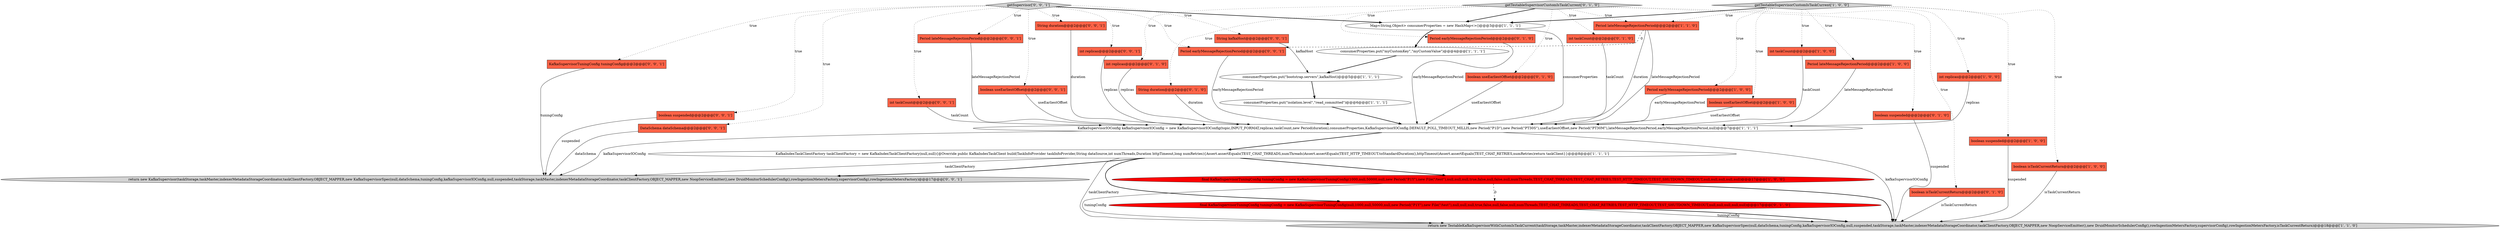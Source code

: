 digraph {
20 [style = filled, label = "int taskCount@@@2@@@['0', '1', '0']", fillcolor = tomato, shape = box image = "AAA0AAABBB2BBB"];
29 [style = filled, label = "boolean useEarliestOffset@@@2@@@['0', '0', '1']", fillcolor = tomato, shape = box image = "AAA0AAABBB3BBB"];
0 [style = filled, label = "boolean suspended@@@2@@@['1', '0', '0']", fillcolor = tomato, shape = box image = "AAA0AAABBB1BBB"];
37 [style = filled, label = "Period earlyMessageRejectionPeriod@@@2@@@['0', '0', '1']", fillcolor = tomato, shape = box image = "AAA0AAABBB3BBB"];
22 [style = filled, label = "Period earlyMessageRejectionPeriod@@@2@@@['0', '1', '0']", fillcolor = tomato, shape = box image = "AAA0AAABBB2BBB"];
10 [style = filled, label = "boolean isTaskCurrentReturn@@@2@@@['1', '0', '0']", fillcolor = tomato, shape = box image = "AAA0AAABBB1BBB"];
3 [style = filled, label = "consumerProperties.put(\"myCustomKey\",\"myCustomValue\")@@@4@@@['1', '1', '1']", fillcolor = white, shape = ellipse image = "AAA0AAABBB1BBB"];
36 [style = filled, label = "int taskCount@@@2@@@['0', '0', '1']", fillcolor = tomato, shape = box image = "AAA0AAABBB3BBB"];
31 [style = filled, label = "Period lateMessageRejectionPeriod@@@2@@@['0', '0', '1']", fillcolor = tomato, shape = box image = "AAA0AAABBB3BBB"];
4 [style = filled, label = "int replicas@@@2@@@['1', '0', '0']", fillcolor = tomato, shape = box image = "AAA0AAABBB1BBB"];
15 [style = filled, label = "Period lateMessageRejectionPeriod@@@2@@@['1', '1', '0']", fillcolor = tomato, shape = box image = "AAA0AAABBB1BBB"];
9 [style = filled, label = "Period earlyMessageRejectionPeriod@@@2@@@['1', '0', '0']", fillcolor = tomato, shape = box image = "AAA0AAABBB1BBB"];
23 [style = filled, label = "getTestableSupervisorCustomIsTaskCurrent['0', '1', '0']", fillcolor = lightgray, shape = diamond image = "AAA0AAABBB2BBB"];
27 [style = filled, label = "getSupervisor['0', '0', '1']", fillcolor = lightgray, shape = diamond image = "AAA0AAABBB3BBB"];
30 [style = filled, label = "int replicas@@@2@@@['0', '0', '1']", fillcolor = tomato, shape = box image = "AAA0AAABBB3BBB"];
19 [style = filled, label = "int replicas@@@2@@@['0', '1', '0']", fillcolor = tomato, shape = box image = "AAA0AAABBB2BBB"];
26 [style = filled, label = "KafkaSupervisorTuningConfig tuningConfig@@@2@@@['0', '0', '1']", fillcolor = tomato, shape = box image = "AAA0AAABBB3BBB"];
34 [style = filled, label = "return new KafkaSupervisor(taskStorage,taskMaster,indexerMetadataStorageCoordinator,taskClientFactory,OBJECT_MAPPER,new KafkaSupervisorSpec(null,dataSchema,tuningConfig,kafkaSupervisorIOConfig,null,suspended,taskStorage,taskMaster,indexerMetadataStorageCoordinator,taskClientFactory,OBJECT_MAPPER,new NoopServiceEmitter(),new DruidMonitorSchedulerConfig(),rowIngestionMetersFactory,supervisorConfig),rowIngestionMetersFactory)@@@17@@@['0', '0', '1']", fillcolor = lightgray, shape = ellipse image = "AAA0AAABBB3BBB"];
7 [style = filled, label = "final KafkaSupervisorTuningConfig tuningConfig = new KafkaSupervisorTuningConfig(1000,null,50000,null,new Period(\"P1Y\"),new File(\"/test\"),null,null,null,true,false,null,false,null,numThreads,TEST_CHAT_THREADS,TEST_CHAT_RETRIES,TEST_HTTP_TIMEOUT,TEST_SHUTDOWN_TIMEOUT,null,null,null,null,null)@@@17@@@['1', '0', '0']", fillcolor = red, shape = ellipse image = "AAA1AAABBB1BBB"];
18 [style = filled, label = "boolean suspended@@@2@@@['0', '1', '0']", fillcolor = tomato, shape = box image = "AAA0AAABBB2BBB"];
13 [style = filled, label = "Map<String,Object> consumerProperties = new HashMap<>()@@@3@@@['1', '1', '1']", fillcolor = white, shape = ellipse image = "AAA0AAABBB1BBB"];
33 [style = filled, label = "boolean suspended@@@2@@@['0', '0', '1']", fillcolor = tomato, shape = box image = "AAA0AAABBB3BBB"];
14 [style = filled, label = "consumerProperties.put(\"isolation.level\",\"read_committed\")@@@6@@@['1', '1', '1']", fillcolor = white, shape = ellipse image = "AAA0AAABBB1BBB"];
35 [style = filled, label = "DataSchema dataSchema@@@2@@@['0', '0', '1']", fillcolor = tomato, shape = box image = "AAA0AAABBB3BBB"];
16 [style = filled, label = "getTestableSupervisorCustomIsTaskCurrent['1', '0', '0']", fillcolor = lightgray, shape = diamond image = "AAA0AAABBB1BBB"];
17 [style = filled, label = "boolean isTaskCurrentReturn@@@2@@@['0', '1', '0']", fillcolor = tomato, shape = box image = "AAA0AAABBB2BBB"];
6 [style = filled, label = "boolean useEarliestOffset@@@2@@@['1', '0', '0']", fillcolor = tomato, shape = box image = "AAA0AAABBB1BBB"];
25 [style = filled, label = "boolean useEarliestOffset@@@2@@@['0', '1', '0']", fillcolor = tomato, shape = box image = "AAA0AAABBB2BBB"];
11 [style = filled, label = "int taskCount@@@2@@@['1', '0', '0']", fillcolor = tomato, shape = box image = "AAA0AAABBB1BBB"];
1 [style = filled, label = "consumerProperties.put(\"bootstrap.servers\",kafkaHost)@@@5@@@['1', '1', '1']", fillcolor = white, shape = ellipse image = "AAA0AAABBB1BBB"];
32 [style = filled, label = "String duration@@@2@@@['0', '0', '1']", fillcolor = tomato, shape = box image = "AAA0AAABBB3BBB"];
8 [style = filled, label = "Period lateMessageRejectionPeriod@@@2@@@['1', '0', '0']", fillcolor = tomato, shape = box image = "AAA0AAABBB1BBB"];
5 [style = filled, label = "return new TestableKafkaSupervisorWithCustomIsTaskCurrent(taskStorage,taskMaster,indexerMetadataStorageCoordinator,taskClientFactory,OBJECT_MAPPER,new KafkaSupervisorSpec(null,dataSchema,tuningConfig,kafkaSupervisorIOConfig,null,suspended,taskStorage,taskMaster,indexerMetadataStorageCoordinator,taskClientFactory,OBJECT_MAPPER,new NoopServiceEmitter(),new DruidMonitorSchedulerConfig(),rowIngestionMetersFactory,supervisorConfig),rowIngestionMetersFactory,isTaskCurrentReturn)@@@18@@@['1', '1', '0']", fillcolor = lightgray, shape = ellipse image = "AAA0AAABBB1BBB"];
12 [style = filled, label = "KafkaSupervisorIOConfig kafkaSupervisorIOConfig = new KafkaSupervisorIOConfig(topic,INPUT_FORMAT,replicas,taskCount,new Period(duration),consumerProperties,KafkaSupervisorIOConfig.DEFAULT_POLL_TIMEOUT_MILLIS,new Period(\"P1D\"),new Period(\"PT30S\"),useEarliestOffset,new Period(\"PT30M\"),lateMessageRejectionPeriod,earlyMessageRejectionPeriod,null)@@@7@@@['1', '1', '1']", fillcolor = white, shape = ellipse image = "AAA0AAABBB1BBB"];
24 [style = filled, label = "final KafkaSupervisorTuningConfig tuningConfig = new KafkaSupervisorTuningConfig(null,1000,null,50000,null,new Period(\"P1Y\"),new File(\"/test\"),null,null,null,true,false,null,false,null,numThreads,TEST_CHAT_THREADS,TEST_CHAT_RETRIES,TEST_HTTP_TIMEOUT,TEST_SHUTDOWN_TIMEOUT,null,null,null,null,null)@@@17@@@['0', '1', '0']", fillcolor = red, shape = ellipse image = "AAA1AAABBB2BBB"];
28 [style = filled, label = "String kafkaHost@@@2@@@['0', '0', '1']", fillcolor = tomato, shape = box image = "AAA0AAABBB3BBB"];
2 [style = filled, label = "KafkaIndexTaskClientFactory taskClientFactory = new KafkaIndexTaskClientFactory(null,null){@Override public KafkaIndexTaskClient build(TaskInfoProvider taskInfoProvider,String dataSource,int numThreads,Duration httpTimeout,long numRetries){Assert.assertEquals(TEST_CHAT_THREADS,numThreads)Assert.assertEquals(TEST_HTTP_TIMEOUT.toStandardDuration(),httpTimeout)Assert.assertEquals(TEST_CHAT_RETRIES,numRetries)return taskClient}}@@@8@@@['1', '1', '1']", fillcolor = white, shape = ellipse image = "AAA0AAABBB1BBB"];
21 [style = filled, label = "String duration@@@2@@@['0', '1', '0']", fillcolor = tomato, shape = box image = "AAA0AAABBB2BBB"];
27->13 [style = bold, label=""];
24->5 [style = solid, label="tuningConfig"];
16->8 [style = dotted, label="true"];
16->13 [style = bold, label=""];
16->9 [style = dotted, label="true"];
27->32 [style = dotted, label="true"];
30->12 [style = solid, label="replicas"];
3->1 [style = bold, label=""];
23->22 [style = dotted, label="true"];
11->12 [style = solid, label="taskCount"];
15->12 [style = solid, label="duration"];
27->33 [style = dotted, label="true"];
27->26 [style = dotted, label="true"];
4->12 [style = solid, label="replicas"];
2->34 [style = solid, label="taskClientFactory"];
15->37 [style = dashed, label="0"];
2->34 [style = bold, label=""];
19->12 [style = solid, label="replicas"];
23->21 [style = dotted, label="true"];
0->5 [style = solid, label="suspended"];
20->12 [style = solid, label="taskCount"];
12->34 [style = solid, label="kafkaSupervisorIOConfig"];
21->12 [style = solid, label="duration"];
26->34 [style = solid, label="tuningConfig"];
23->19 [style = dotted, label="true"];
35->34 [style = solid, label="dataSchema"];
8->12 [style = solid, label="lateMessageRejectionPeriod"];
16->4 [style = dotted, label="true"];
27->37 [style = dotted, label="true"];
16->10 [style = dotted, label="true"];
24->5 [style = bold, label=""];
27->28 [style = dotted, label="true"];
27->30 [style = dotted, label="true"];
29->12 [style = solid, label="useEarliestOffset"];
28->1 [style = solid, label="kafkaHost"];
12->2 [style = bold, label=""];
31->12 [style = solid, label="lateMessageRejectionPeriod"];
7->5 [style = bold, label=""];
23->20 [style = dotted, label="true"];
37->12 [style = solid, label="earlyMessageRejectionPeriod"];
16->0 [style = dotted, label="true"];
13->3 [style = bold, label=""];
23->18 [style = dotted, label="true"];
10->5 [style = solid, label="isTaskCurrentReturn"];
2->5 [style = solid, label="taskClientFactory"];
25->12 [style = solid, label="useEarliestOffset"];
6->12 [style = solid, label="useEarliestOffset"];
23->13 [style = bold, label=""];
27->29 [style = dotted, label="true"];
27->31 [style = dotted, label="true"];
33->34 [style = solid, label="suspended"];
17->5 [style = solid, label="isTaskCurrentReturn"];
14->12 [style = bold, label=""];
7->24 [style = dashed, label="0"];
9->12 [style = solid, label="earlyMessageRejectionPeriod"];
32->12 [style = solid, label="duration"];
15->12 [style = solid, label="lateMessageRejectionPeriod"];
7->5 [style = solid, label="tuningConfig"];
23->15 [style = dotted, label="true"];
1->14 [style = bold, label=""];
2->7 [style = bold, label=""];
2->24 [style = bold, label=""];
12->5 [style = solid, label="kafkaSupervisorIOConfig"];
36->12 [style = solid, label="taskCount"];
23->17 [style = dotted, label="true"];
18->5 [style = solid, label="suspended"];
22->12 [style = solid, label="earlyMessageRejectionPeriod"];
16->11 [style = dotted, label="true"];
27->35 [style = dotted, label="true"];
23->25 [style = dotted, label="true"];
27->36 [style = dotted, label="true"];
13->12 [style = solid, label="consumerProperties"];
16->6 [style = dotted, label="true"];
16->15 [style = dotted, label="true"];
}
